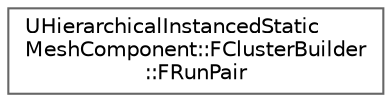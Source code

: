 digraph "Graphical Class Hierarchy"
{
 // INTERACTIVE_SVG=YES
 // LATEX_PDF_SIZE
  bgcolor="transparent";
  edge [fontname=Helvetica,fontsize=10,labelfontname=Helvetica,labelfontsize=10];
  node [fontname=Helvetica,fontsize=10,shape=box,height=0.2,width=0.4];
  rankdir="LR";
  Node0 [id="Node000000",label="UHierarchicalInstancedStatic\lMeshComponent::FClusterBuilder\l::FRunPair",height=0.2,width=0.4,color="grey40", fillcolor="white", style="filled",URL="$d8/d27/structUHierarchicalInstancedStaticMeshComponent_1_1FClusterBuilder_1_1FRunPair.html",tooltip=" "];
}
